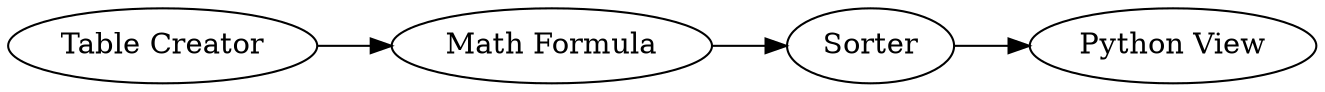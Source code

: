 digraph {
	3 -> 10
	9 -> 11
	10 -> 9
	11 [label="Python View"]
	9 [label=Sorter]
	3 [label="Table Creator"]
	10 [label="Math Formula"]
	rankdir=LR
}

